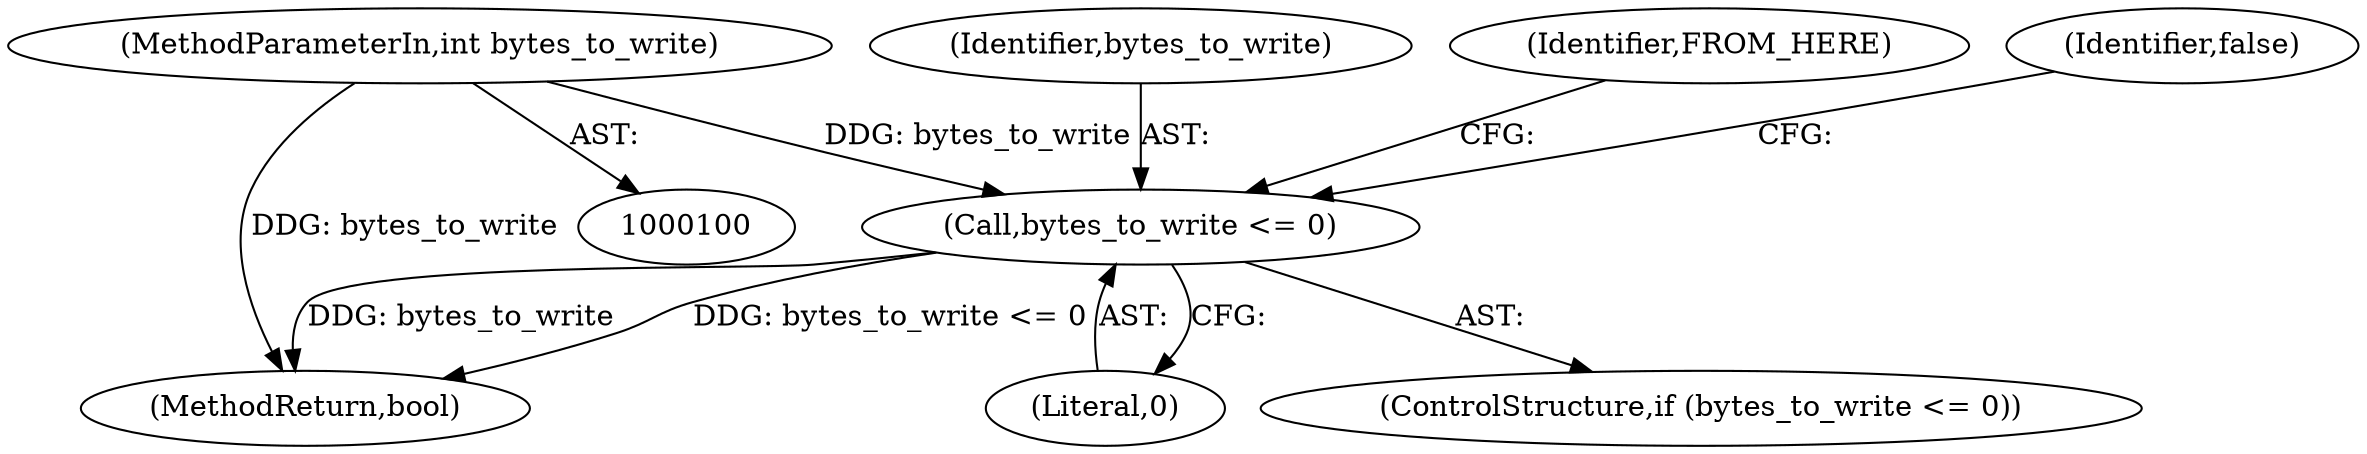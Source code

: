 digraph "1_Chrome_4c19b042ea31bd393d2265656f94339d1c3d82ff_0@API" {
"1000109" [label="(Call,bytes_to_write <= 0)"];
"1000105" [label="(MethodParameterIn,int bytes_to_write)"];
"1000110" [label="(Identifier,bytes_to_write)"];
"1000111" [label="(Literal,0)"];
"1000120" [label="(MethodReturn,bool)"];
"1000116" [label="(Identifier,FROM_HERE)"];
"1000108" [label="(ControlStructure,if (bytes_to_write <= 0))"];
"1000113" [label="(Identifier,false)"];
"1000105" [label="(MethodParameterIn,int bytes_to_write)"];
"1000109" [label="(Call,bytes_to_write <= 0)"];
"1000109" -> "1000108"  [label="AST: "];
"1000109" -> "1000111"  [label="CFG: "];
"1000110" -> "1000109"  [label="AST: "];
"1000111" -> "1000109"  [label="AST: "];
"1000113" -> "1000109"  [label="CFG: "];
"1000116" -> "1000109"  [label="CFG: "];
"1000109" -> "1000120"  [label="DDG: bytes_to_write"];
"1000109" -> "1000120"  [label="DDG: bytes_to_write <= 0"];
"1000105" -> "1000109"  [label="DDG: bytes_to_write"];
"1000105" -> "1000100"  [label="AST: "];
"1000105" -> "1000120"  [label="DDG: bytes_to_write"];
}
